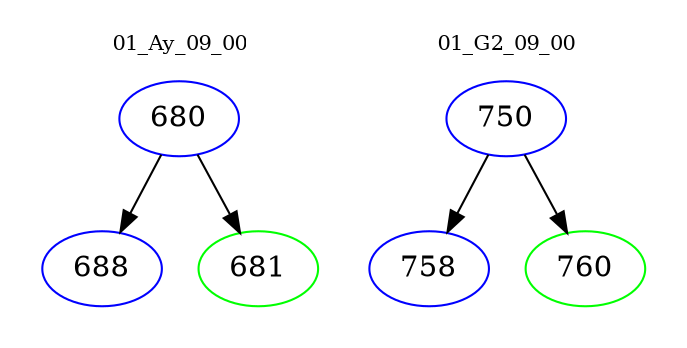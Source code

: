 digraph{
subgraph cluster_0 {
color = white
label = "01_Ay_09_00";
fontsize=10;
T0_680 [label="680", color="blue"]
T0_680 -> T0_688 [color="black"]
T0_688 [label="688", color="blue"]
T0_680 -> T0_681 [color="black"]
T0_681 [label="681", color="green"]
}
subgraph cluster_1 {
color = white
label = "01_G2_09_00";
fontsize=10;
T1_750 [label="750", color="blue"]
T1_750 -> T1_758 [color="black"]
T1_758 [label="758", color="blue"]
T1_750 -> T1_760 [color="black"]
T1_760 [label="760", color="green"]
}
}
